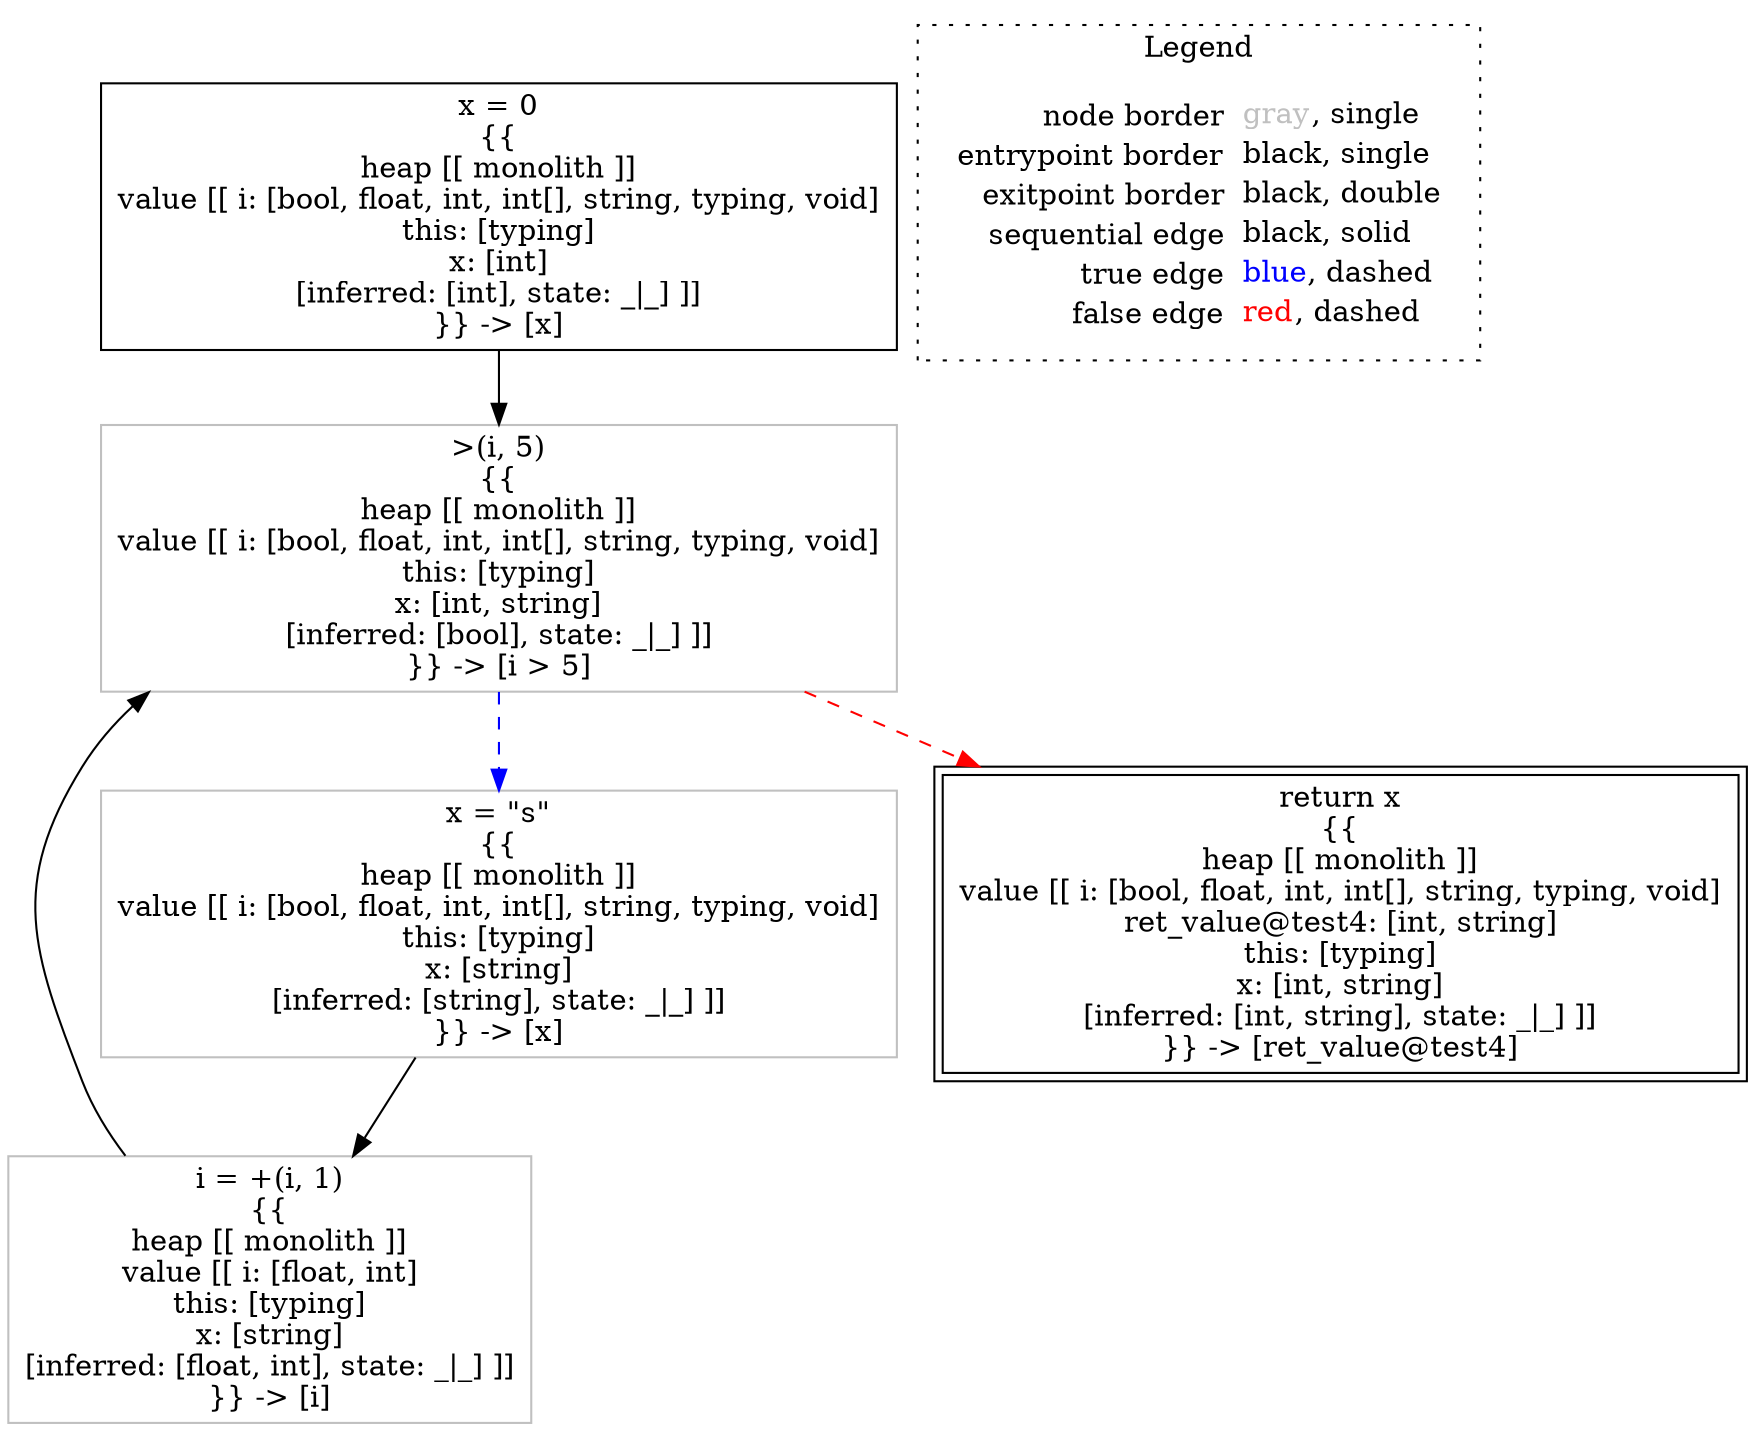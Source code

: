 digraph {
	"node0" [shape="rect",color="black",label=<x = 0<BR/>{{<BR/>heap [[ monolith ]]<BR/>value [[ i: [bool, float, int, int[], string, typing, void]<BR/>this: [typing]<BR/>x: [int]<BR/>[inferred: [int], state: _|_] ]]<BR/>}} -&gt; [x]>];
	"node1" [shape="rect",color="gray",label=<x = &quot;s&quot;<BR/>{{<BR/>heap [[ monolith ]]<BR/>value [[ i: [bool, float, int, int[], string, typing, void]<BR/>this: [typing]<BR/>x: [string]<BR/>[inferred: [string], state: _|_] ]]<BR/>}} -&gt; [x]>];
	"node2" [shape="rect",color="black",peripheries="2",label=<return x<BR/>{{<BR/>heap [[ monolith ]]<BR/>value [[ i: [bool, float, int, int[], string, typing, void]<BR/>ret_value@test4: [int, string]<BR/>this: [typing]<BR/>x: [int, string]<BR/>[inferred: [int, string], state: _|_] ]]<BR/>}} -&gt; [ret_value@test4]>];
	"node3" [shape="rect",color="gray",label=<i = +(i, 1)<BR/>{{<BR/>heap [[ monolith ]]<BR/>value [[ i: [float, int]<BR/>this: [typing]<BR/>x: [string]<BR/>[inferred: [float, int], state: _|_] ]]<BR/>}} -&gt; [i]>];
	"node4" [shape="rect",color="gray",label=<&gt;(i, 5)<BR/>{{<BR/>heap [[ monolith ]]<BR/>value [[ i: [bool, float, int, int[], string, typing, void]<BR/>this: [typing]<BR/>x: [int, string]<BR/>[inferred: [bool], state: _|_] ]]<BR/>}} -&gt; [i &gt; 5]>];
	"node1" -> "node3" [color="black"];
	"node0" -> "node4" [color="black"];
	"node3" -> "node4" [color="black"];
	"node4" -> "node1" [color="blue",style="dashed"];
	"node4" -> "node2" [color="red",style="dashed"];
subgraph cluster_legend {
	label="Legend";
	style=dotted;
	node [shape=plaintext];
	"legend" [label=<<table border="0" cellpadding="2" cellspacing="0" cellborder="0"><tr><td align="right">node border&nbsp;</td><td align="left"><font color="gray">gray</font>, single</td></tr><tr><td align="right">entrypoint border&nbsp;</td><td align="left"><font color="black">black</font>, single</td></tr><tr><td align="right">exitpoint border&nbsp;</td><td align="left"><font color="black">black</font>, double</td></tr><tr><td align="right">sequential edge&nbsp;</td><td align="left"><font color="black">black</font>, solid</td></tr><tr><td align="right">true edge&nbsp;</td><td align="left"><font color="blue">blue</font>, dashed</td></tr><tr><td align="right">false edge&nbsp;</td><td align="left"><font color="red">red</font>, dashed</td></tr></table>>];
}

}
